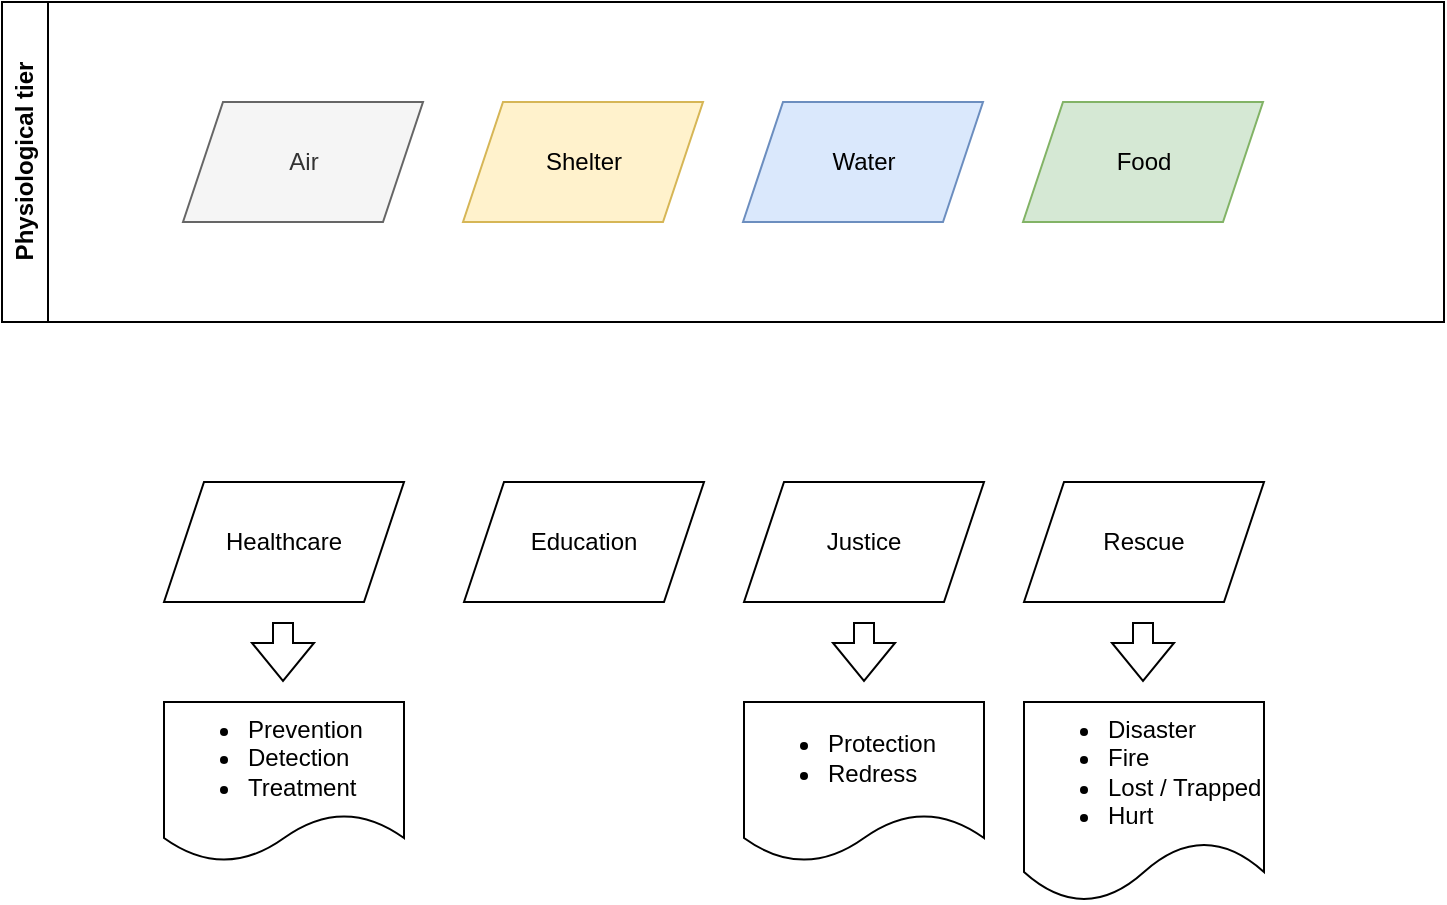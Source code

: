 <mxfile version="26.1.3">
  <diagram name="Page-1" id="on_ZMz9R0u2kNMyGvYF2">
    <mxGraphModel dx="1623" dy="1138" grid="1" gridSize="10" guides="1" tooltips="1" connect="1" arrows="1" fold="1" page="1" pageScale="1" pageWidth="827" pageHeight="1169" math="0" shadow="0">
      <root>
        <mxCell id="0" />
        <mxCell id="1" parent="0" />
        <mxCell id="7Ns6qGcEn2l0TL0ECmx--20" value="Physiological tier" style="swimlane;horizontal=0;whiteSpace=wrap;html=1;startSize=23;" vertex="1" parent="1">
          <mxGeometry x="59" y="80" width="721" height="160" as="geometry" />
        </mxCell>
        <mxCell id="7Ns6qGcEn2l0TL0ECmx--16" value="Air" style="shape=parallelogram;perimeter=parallelogramPerimeter;whiteSpace=wrap;html=1;fixedSize=1;fillColor=#f5f5f5;strokeColor=#666666;fontColor=#333333;" vertex="1" parent="7Ns6qGcEn2l0TL0ECmx--20">
          <mxGeometry x="90.5" y="50" width="120" height="60" as="geometry" />
        </mxCell>
        <mxCell id="7Ns6qGcEn2l0TL0ECmx--17" value="Shelter" style="shape=parallelogram;perimeter=parallelogramPerimeter;whiteSpace=wrap;html=1;fixedSize=1;fillColor=#fff2cc;strokeColor=#d6b656;" vertex="1" parent="7Ns6qGcEn2l0TL0ECmx--20">
          <mxGeometry x="230.5" y="50" width="120" height="60" as="geometry" />
        </mxCell>
        <mxCell id="7Ns6qGcEn2l0TL0ECmx--18" value="Water" style="shape=parallelogram;perimeter=parallelogramPerimeter;whiteSpace=wrap;html=1;fixedSize=1;fillColor=#dae8fc;strokeColor=#6c8ebf;" vertex="1" parent="7Ns6qGcEn2l0TL0ECmx--20">
          <mxGeometry x="370.5" y="50" width="120" height="60" as="geometry" />
        </mxCell>
        <mxCell id="7Ns6qGcEn2l0TL0ECmx--19" value="Food" style="shape=parallelogram;perimeter=parallelogramPerimeter;whiteSpace=wrap;html=1;fixedSize=1;fillColor=#d5e8d4;strokeColor=#82b366;" vertex="1" parent="7Ns6qGcEn2l0TL0ECmx--20">
          <mxGeometry x="510.5" y="50" width="120" height="60" as="geometry" />
        </mxCell>
        <mxCell id="7Ns6qGcEn2l0TL0ECmx--21" value="Healthcare" style="shape=parallelogram;perimeter=parallelogramPerimeter;whiteSpace=wrap;html=1;fixedSize=1;" vertex="1" parent="1">
          <mxGeometry x="140" y="320" width="120" height="60" as="geometry" />
        </mxCell>
        <mxCell id="7Ns6qGcEn2l0TL0ECmx--22" value="Education" style="shape=parallelogram;perimeter=parallelogramPerimeter;whiteSpace=wrap;html=1;fixedSize=1;" vertex="1" parent="1">
          <mxGeometry x="290" y="320" width="120" height="60" as="geometry" />
        </mxCell>
        <mxCell id="7Ns6qGcEn2l0TL0ECmx--25" value="Justice" style="shape=parallelogram;perimeter=parallelogramPerimeter;whiteSpace=wrap;html=1;fixedSize=1;" vertex="1" parent="1">
          <mxGeometry x="430" y="320" width="120" height="60" as="geometry" />
        </mxCell>
        <mxCell id="7Ns6qGcEn2l0TL0ECmx--26" value="" style="shape=flexArrow;endArrow=classic;html=1;rounded=0;" edge="1" parent="1">
          <mxGeometry width="50" height="50" relative="1" as="geometry">
            <mxPoint x="490" y="390" as="sourcePoint" />
            <mxPoint x="490" y="420" as="targetPoint" />
          </mxGeometry>
        </mxCell>
        <mxCell id="7Ns6qGcEn2l0TL0ECmx--27" value="Rescue" style="shape=parallelogram;perimeter=parallelogramPerimeter;whiteSpace=wrap;html=1;fixedSize=1;" vertex="1" parent="1">
          <mxGeometry x="570" y="320" width="120" height="60" as="geometry" />
        </mxCell>
        <mxCell id="7Ns6qGcEn2l0TL0ECmx--28" value="&lt;div align=&quot;left&quot;&gt;&lt;ul&gt;&lt;li&gt;Protection&lt;/li&gt;&lt;li&gt;Redress&lt;/li&gt;&lt;/ul&gt;&lt;/div&gt;" style="shape=document;whiteSpace=wrap;html=1;boundedLbl=1;align=left;" vertex="1" parent="1">
          <mxGeometry x="430" y="430" width="120" height="80" as="geometry" />
        </mxCell>
        <mxCell id="7Ns6qGcEn2l0TL0ECmx--29" value="&lt;div align=&quot;left&quot;&gt;&lt;ul&gt;&lt;li&gt;Disaster&lt;/li&gt;&lt;li&gt;Fire&lt;/li&gt;&lt;li&gt;Lost / Trapped&lt;/li&gt;&lt;li&gt;Hurt&lt;/li&gt;&lt;/ul&gt;&lt;/div&gt;" style="shape=document;whiteSpace=wrap;html=1;boundedLbl=1;align=left;" vertex="1" parent="1">
          <mxGeometry x="570" y="430" width="120" height="100" as="geometry" />
        </mxCell>
        <mxCell id="7Ns6qGcEn2l0TL0ECmx--30" value="" style="shape=flexArrow;endArrow=classic;html=1;rounded=0;" edge="1" parent="1">
          <mxGeometry width="50" height="50" relative="1" as="geometry">
            <mxPoint x="629.5" y="390" as="sourcePoint" />
            <mxPoint x="629.5" y="420" as="targetPoint" />
          </mxGeometry>
        </mxCell>
        <mxCell id="7Ns6qGcEn2l0TL0ECmx--31" value="&lt;div align=&quot;left&quot;&gt;&lt;ul&gt;&lt;li&gt;Prevention&lt;/li&gt;&lt;li&gt;Detection&lt;/li&gt;&lt;li&gt;Treatment&lt;/li&gt;&lt;/ul&gt;&lt;/div&gt;" style="shape=document;whiteSpace=wrap;html=1;boundedLbl=1;align=left;" vertex="1" parent="1">
          <mxGeometry x="140" y="430" width="120" height="80" as="geometry" />
        </mxCell>
        <mxCell id="7Ns6qGcEn2l0TL0ECmx--32" value="" style="shape=flexArrow;endArrow=classic;html=1;rounded=0;" edge="1" parent="1">
          <mxGeometry width="50" height="50" relative="1" as="geometry">
            <mxPoint x="199.5" y="390" as="sourcePoint" />
            <mxPoint x="199.5" y="420" as="targetPoint" />
          </mxGeometry>
        </mxCell>
      </root>
    </mxGraphModel>
  </diagram>
</mxfile>
